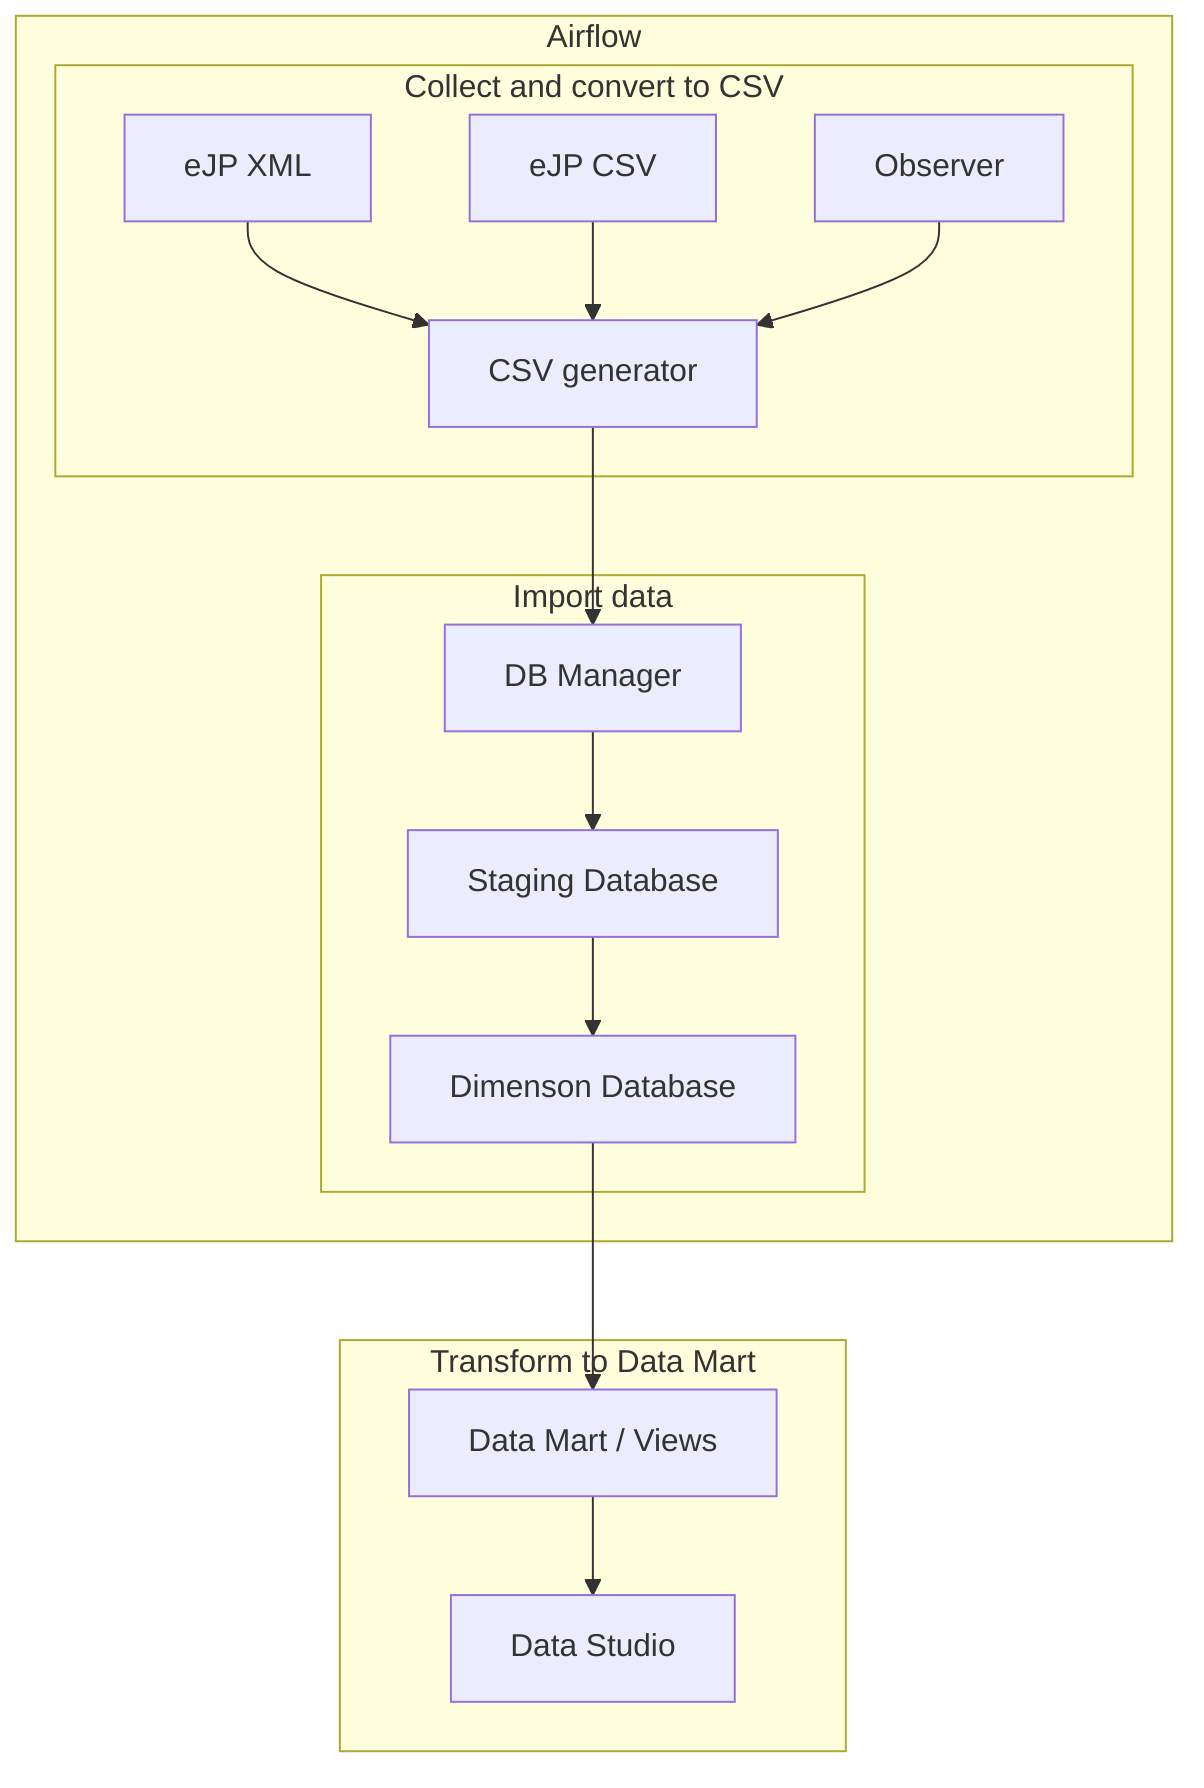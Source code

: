 graph TD
  subgraph Airflow
    subgraph Collect and convert to CSV
      ejp-xml["eJP XML"] --> csv-generator["CSV generator"]
      ejp-csv["eJP CSV"] --> csv-generator
      observer["Observer"] --> csv-generator
    end

    subgraph Import data
      csv-generator --> db-manager["DB Manager"]
      db-manager --> db-staging["Staging Database"]
      db-staging --> db-dimension["Dimenson Database"]
    end
  end

  subgraph Transform to Data Mart
    db-dimension --> data-mart["Data Mart / Views"]
    data-mart --> data-studio["Data Studio"]
  end